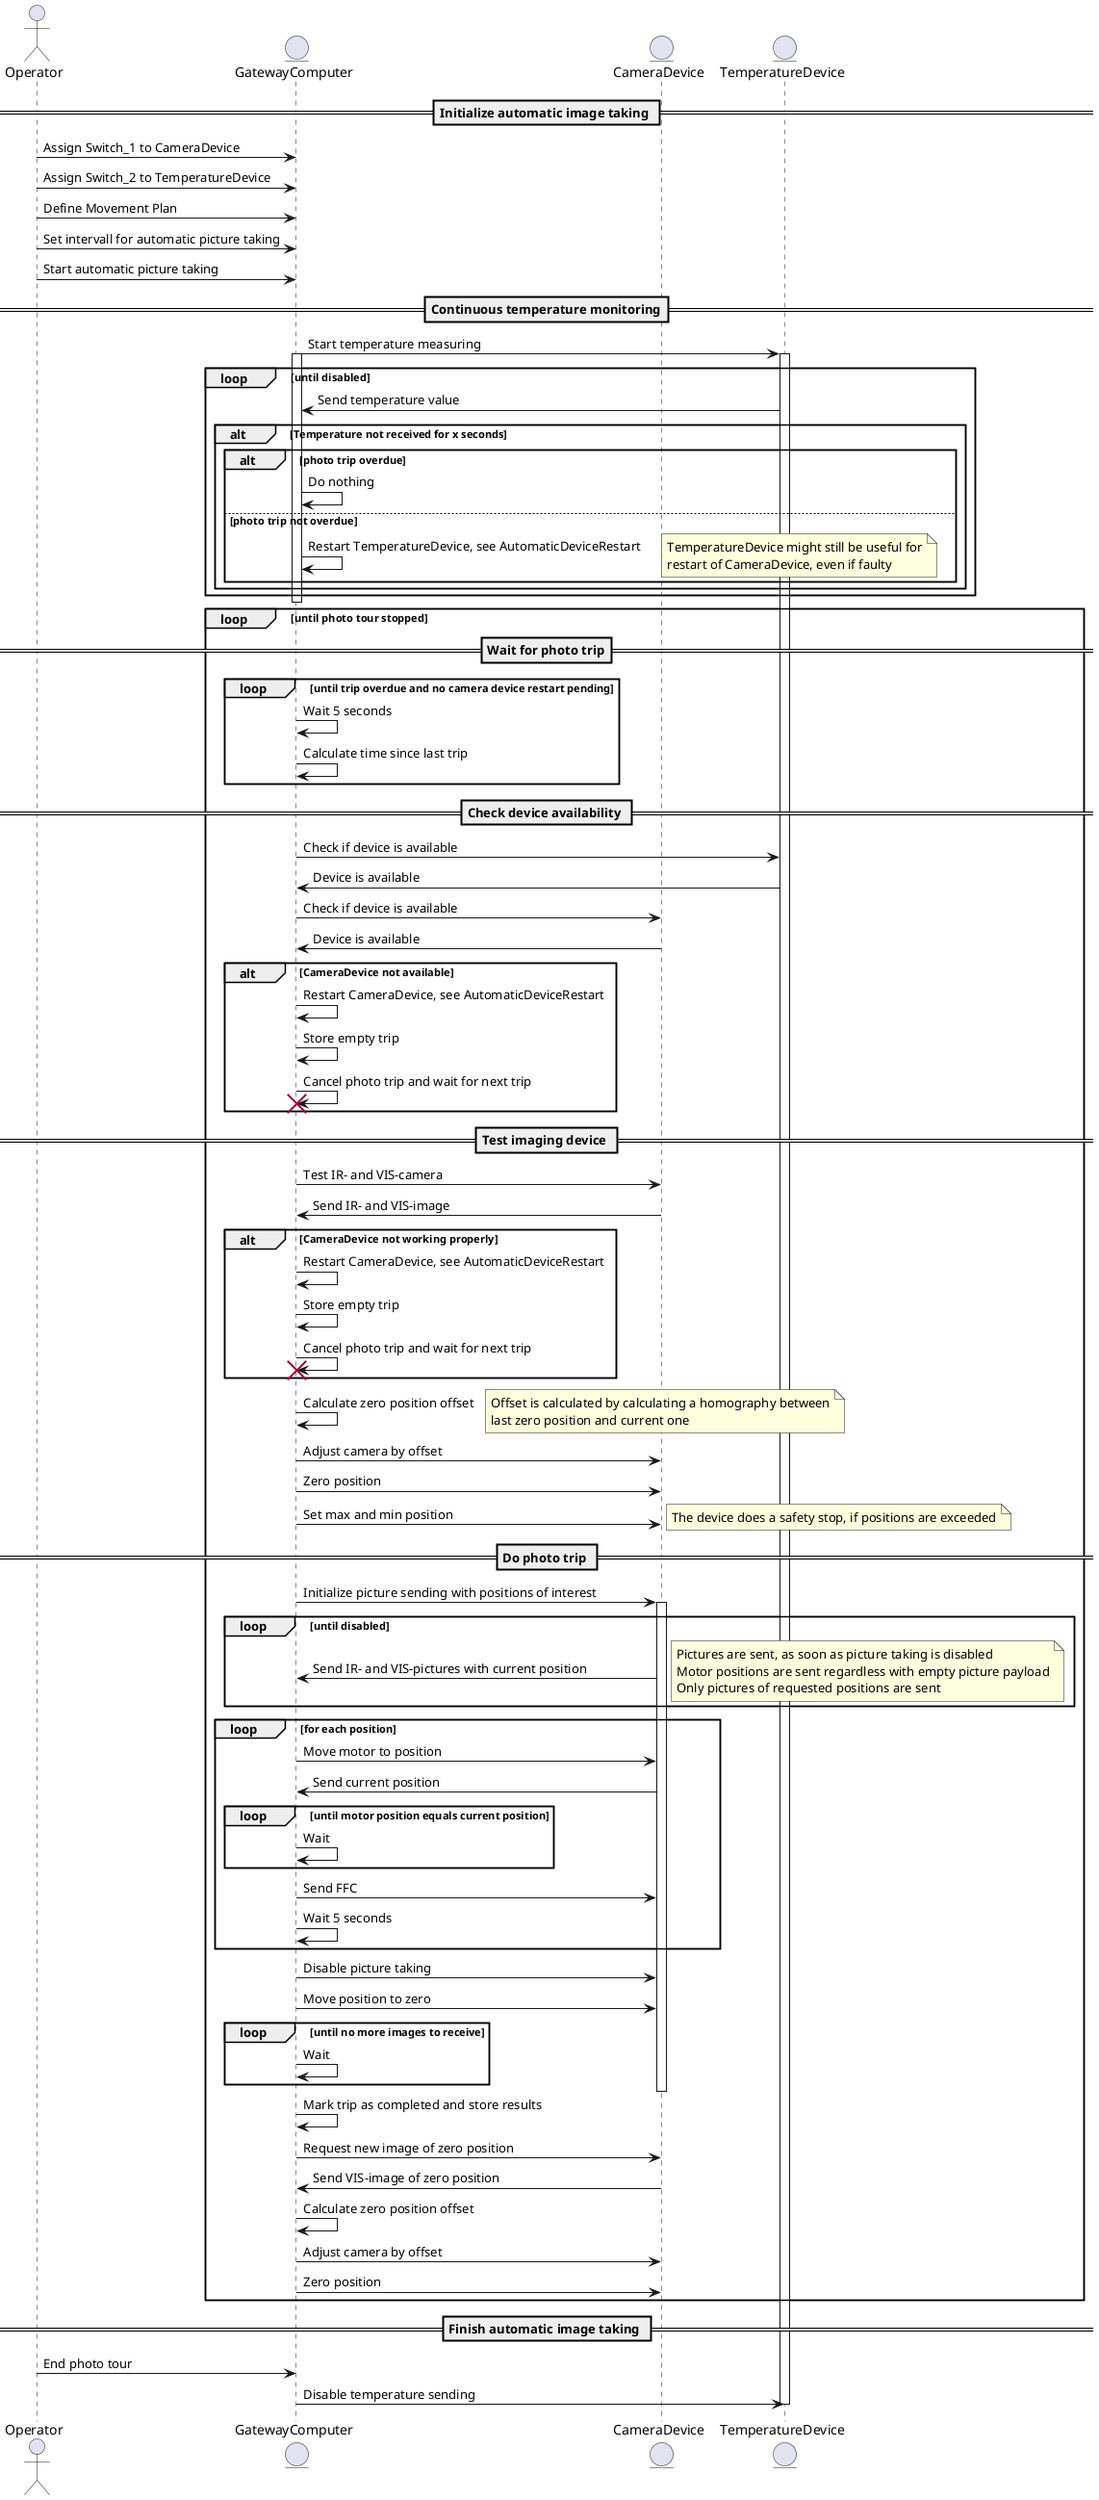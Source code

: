 @startuml Automatic Photo Tour

actor Operator as op
entity GatewayComputer as gc
entity CameraDevice as cd
entity TemperatureDevice  as td
== Initialize automatic image taking ==
op -> gc: Assign Switch_1 to CameraDevice
op -> gc: Assign Switch_2 to TemperatureDevice
op -> gc: Define Movement Plan
op -> gc: Set intervall for automatic picture taking
op -> gc: Start automatic picture taking
== Continuous temperature monitoring==
gc -> td: Start temperature measuring
activate td
activate gc
loop until disabled
  td -> gc: Send temperature value
  alt Temperature not received for x seconds
    alt photo trip overdue
      gc -> gc: Do nothing
    else photo trip not overdue
      gc -> gc: Restart TemperatureDevice, see AutomaticDeviceRestart
      note right: TemperatureDevice might still be useful for\nrestart of CameraDevice, even if faulty
    end
  end
end
deactivate gc
loop until photo tour stopped
    == Wait for photo trip==
    loop until trip overdue and no camera device restart pending
        gc -> gc: Wait 5 seconds
        gc -> gc: Calculate time since last trip
    end
    == Check device availability ==
    gc -> td: Check if device is available
    td -> gc: Device is available
    gc -> cd: Check if device is available
    cd -> gc: Device is available
    alt CameraDevice not available
      gc -> gc: Restart CameraDevice, see AutomaticDeviceRestart
      gc -> gc: Store empty trip
      gc -> gc !!: Cancel photo trip and wait for next trip
    end
    == Test imaging device ==
    gc -> cd: Test IR- and VIS-camera
    cd -> gc: Send IR- and VIS-image
    alt CameraDevice not working properly
      gc -> gc: Restart CameraDevice, see AutomaticDeviceRestart
      gc -> gc: Store empty trip
      gc -> gc !!: Cancel photo trip and wait for next trip
    end
    gc -> gc: Calculate zero position offset
    note right: Offset is calculated by calculating a homography between\nlast zero position and current one
    gc -> cd: Adjust camera by offset
    gc -> cd: Zero position
    gc -> cd: Set max and min position
    note right: The device does a safety stop, if positions are exceeded
    == Do photo trip ==
    gc -> cd: Initialize picture sending with positions of interest
    activate cd
    loop until disabled
    cd -> gc: Send IR- and VIS-pictures with current position
    note right: Pictures are sent, as soon as picture taking is disabled\nMotor positions are sent regardless with empty picture payload\nOnly pictures of requested positions are sent
    end
    loop for each position
    gc -> cd: Move motor to position
    cd -> gc: Send current position
    loop until motor position equals current position
        gc -> gc: Wait
    end
    gc -> cd: Send FFC
    gc -> gc: Wait 5 seconds
    end
    gc -> cd: Disable picture taking
    gc -> cd: Move position to zero
    loop until no more images to receive
    gc -> gc: Wait
    end
    deactivate cd
    gc -> gc: Mark trip as completed and store results
    gc -> cd: Request new image of zero position
    cd -> gc: Send VIS-image of zero position
    gc -> gc: Calculate zero position offset
    gc -> cd: Adjust camera by offset
    gc -> cd: Zero position
end
== Finish automatic image taking ==
op -> gc: End photo tour
gc -> td: Disable temperature sending
deactivate td

@enduml